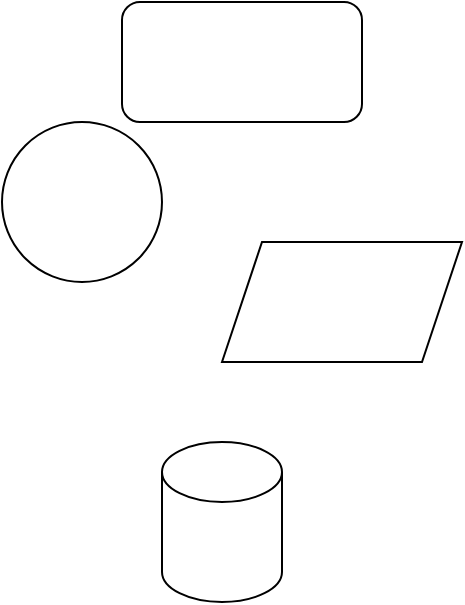 <mxfile version="14.4.4" type="github">
  <diagram id="WJzyTkG3a3axogGO7QjN" name="Page-1">
    <mxGraphModel dx="866" dy="477" grid="1" gridSize="10" guides="1" tooltips="1" connect="1" arrows="1" fold="1" page="1" pageScale="1" pageWidth="850" pageHeight="1100" math="0" shadow="0">
      <root>
        <mxCell id="0" />
        <mxCell id="1" parent="0" />
        <mxCell id="e1HZnrXp3nI4-ZU1_Dek-1" value="" style="rounded=1;whiteSpace=wrap;html=1;" parent="1" vertex="1">
          <mxGeometry x="170" y="100" width="120" height="60" as="geometry" />
        </mxCell>
        <mxCell id="c5J1c-0vvS2aGW73ikyf-1" value="" style="shape=parallelogram;perimeter=parallelogramPerimeter;whiteSpace=wrap;html=1;fixedSize=1;" parent="1" vertex="1">
          <mxGeometry x="220" y="220" width="120" height="60" as="geometry" />
        </mxCell>
        <mxCell id="brHE5wu7K_8TvAaGgQmP-1" value="" style="ellipse;whiteSpace=wrap;html=1;aspect=fixed;" parent="1" vertex="1">
          <mxGeometry x="110" y="160" width="80" height="80" as="geometry" />
        </mxCell>
        <mxCell id="z3Wu8828n613ODNOihTp-1" value="" style="shape=cylinder3;whiteSpace=wrap;html=1;boundedLbl=1;backgroundOutline=1;size=15;" vertex="1" parent="1">
          <mxGeometry x="190" y="320" width="60" height="80" as="geometry" />
        </mxCell>
      </root>
    </mxGraphModel>
  </diagram>
</mxfile>
